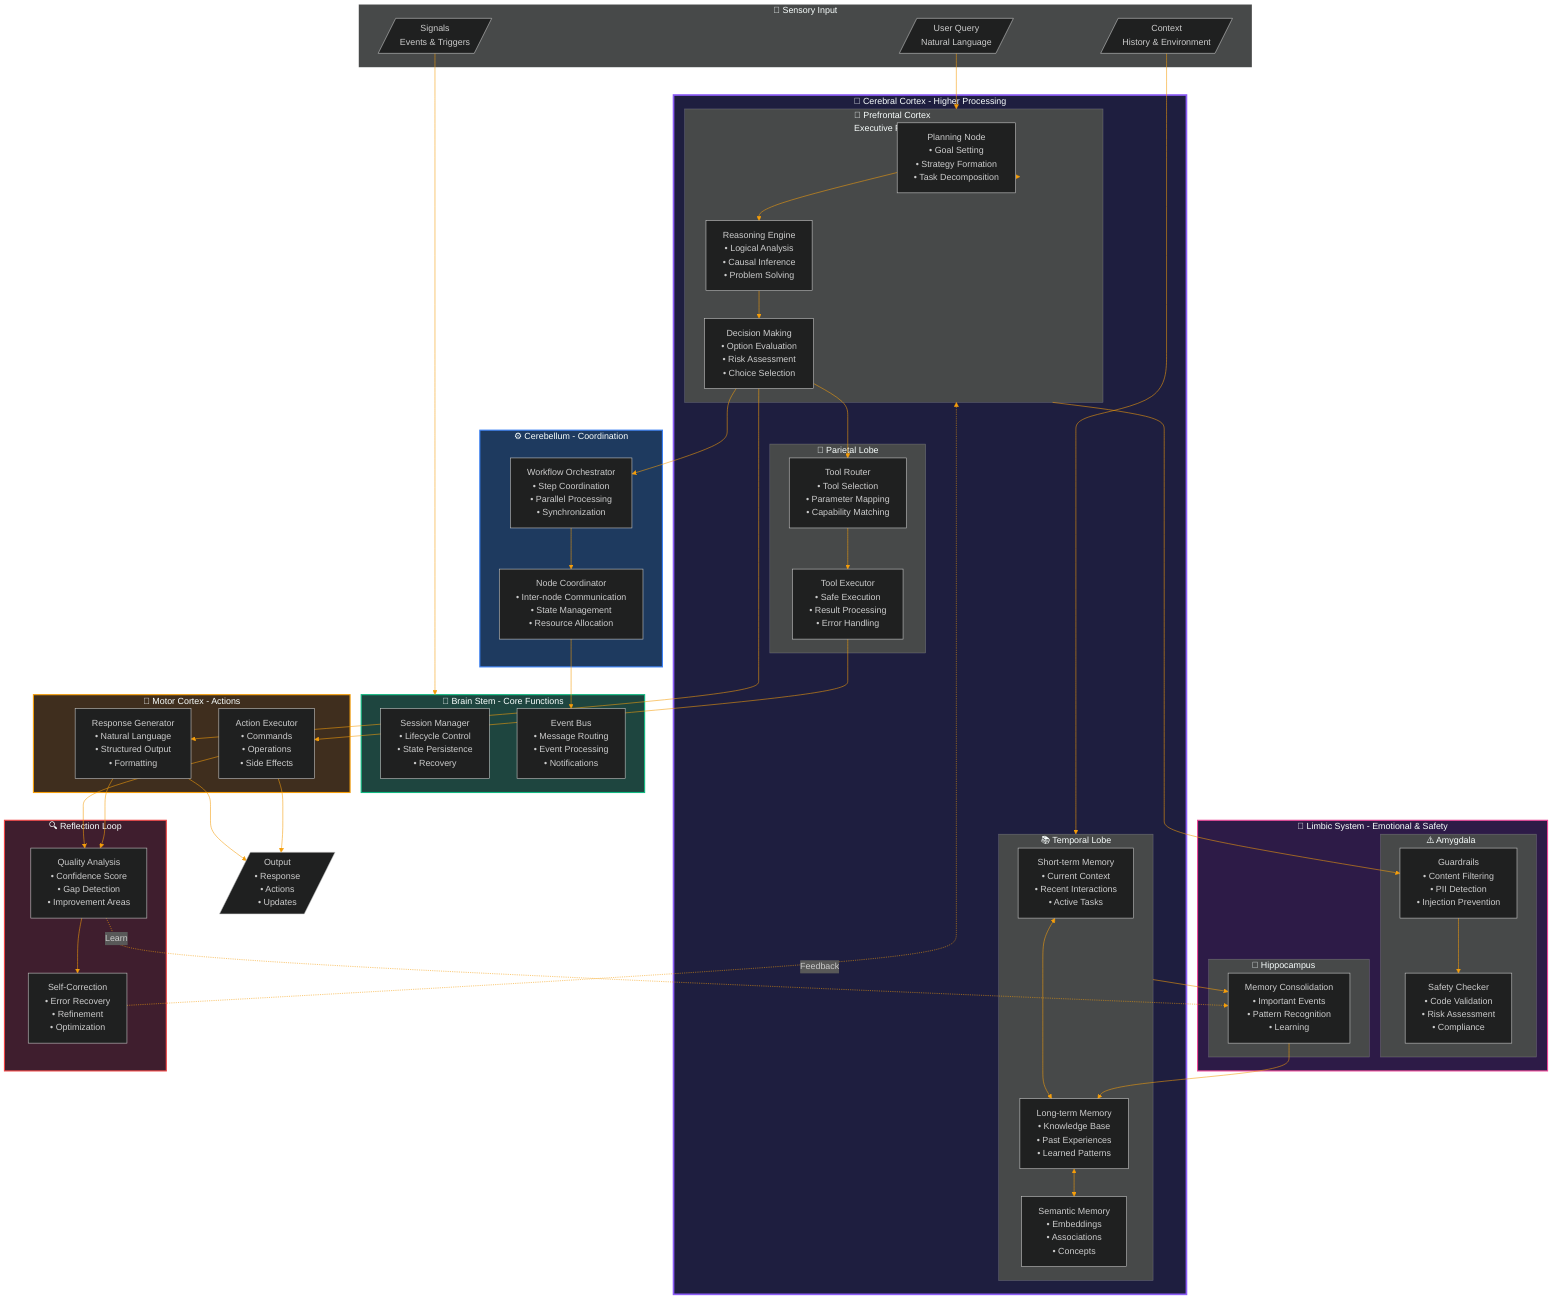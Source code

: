 %%{init: {'theme':'dark', 'themeVariables': { 'primaryColor':'#1f2937', 'primaryTextColor':'#fff', 'primaryBorderColor':'#7C3AED', 'lineColor':'#F59E0B', 'secondaryColor':'#6366F1', 'tertiaryColor':'#10B981'}}}%%

graph TB
    %% Copilot Module - Brain-like Cognitive Architecture
    
    subgraph Input["🎤 Sensory Input"]
        UserQuery[/"User Query<br/>Natural Language"/]
        Context[/"Context<br/>History & Environment"/]
        Signals[/"Signals<br/>Events & Triggers"/]
    end
    
    subgraph CerebralCortex["🧠 Cerebral Cortex - Higher Processing"]
        
        subgraph PrefrontalCortex["🎯 Prefrontal Cortex<br/>Executive Functions"]
            Planning["Planning Node<br/>• Goal Setting<br/>• Strategy Formation<br/>• Task Decomposition"]
            DecisionMaking["Decision Making<br/>• Option Evaluation<br/>• Risk Assessment<br/>• Choice Selection"]
            Reasoning["Reasoning Engine<br/>• Logical Analysis<br/>• Causal Inference<br/>• Problem Solving"]
        end
        
        subgraph TemporalLobe["📚 Temporal Lobe<br/>Memory Systems"]
            ShortTermMem["Short-term Memory<br/>• Current Context<br/>• Recent Interactions<br/>• Active Tasks"]
            LongTermMem["Long-term Memory<br/>• Knowledge Base<br/>• Past Experiences<br/>• Learned Patterns"]
            SemanticMem["Semantic Memory<br/>• Embeddings<br/>• Associations<br/>• Concepts"]
        end
        
        subgraph ParietalLobe["🔧 Parietal Lobe<br/>Tool Integration"]
            ToolRouter["Tool Router<br/>• Tool Selection<br/>• Parameter Mapping<br/>• Capability Matching"]
            ToolExecutor["Tool Executor<br/>• Safe Execution<br/>• Result Processing<br/>• Error Handling"]
        end
    end
    
    subgraph Limbic["💭 Limbic System - Emotional & Safety"]
        
        subgraph Amygdala["⚠️ Amygdala<br/>Threat Detection"]
            Guardrails["Guardrails<br/>• Content Filtering<br/>• PII Detection<br/>• Injection Prevention"]
            SafetyCheck["Safety Checker<br/>• Code Validation<br/>• Risk Assessment<br/>• Compliance"]
        end
        
        subgraph Hippocampus["🔄 Hippocampus<br/>Memory Formation"]
            MemConsolidation["Memory Consolidation<br/>• Important Events<br/>• Pattern Recognition<br/>• Learning"]
        end
    end
    
    subgraph Cerebellum["⚙️ Cerebellum - Coordination"]
        WorkflowOrch["Workflow Orchestrator<br/>• Step Coordination<br/>• Parallel Processing<br/>• Synchronization"]
        NodeCoordinator["Node Coordinator<br/>• Inter-node Communication<br/>• State Management<br/>• Resource Allocation"]
    end
    
    subgraph BrainStem["🔌 Brain Stem - Core Functions"]
        SessionManager["Session Manager<br/>• Lifecycle Control<br/>• State Persistence<br/>• Recovery"]
        EventBus["Event Bus<br/>• Message Routing<br/>• Event Processing<br/>• Notifications"]
    end
    
    subgraph Motor["🤖 Motor Cortex - Actions"]
        ResponseGen["Response Generator<br/>• Natural Language<br/>• Structured Output<br/>• Formatting"]
        ActionExecutor["Action Executor<br/>• Commands<br/>• Operations<br/>• Side Effects"]
    end
    
    subgraph Reflection["🔍 Reflection Loop"]
        QualityAnalysis["Quality Analysis<br/>• Confidence Score<br/>• Gap Detection<br/>• Improvement Areas"]
        SelfCorrection["Self-Correction<br/>• Error Recovery<br/>• Refinement<br/>• Optimization"]
    end
    
    %% Neural Pathways (Connections)
    UserQuery --> PrefrontalCortex
    Context --> TemporalLobe
    Signals --> BrainStem
    
    PrefrontalCortex --> Planning
    Planning --> Reasoning
    Reasoning --> DecisionMaking
    
    DecisionMaking --> ToolRouter
    ToolRouter --> ToolExecutor
    
    ShortTermMem <--> LongTermMem
    LongTermMem <--> SemanticMem
    
    TemporalLobe --> MemConsolidation
    MemConsolidation --> LongTermMem
    
    PrefrontalCortex --> Guardrails
    Guardrails --> SafetyCheck
    
    DecisionMaking --> WorkflowOrch
    WorkflowOrch --> NodeCoordinator
    NodeCoordinator --> EventBus
    
    ToolExecutor --> ActionExecutor
    DecisionMaking --> ResponseGen
    
    ActionExecutor --> QualityAnalysis
    ResponseGen --> QualityAnalysis
    QualityAnalysis --> SelfCorrection
    SelfCorrection -.->|Feedback| PrefrontalCortex
    
    %% Output
    ResponseGen --> Output[/"Output<br/>• Response<br/>• Actions<br/>• Updates"/]
    ActionExecutor --> Output
    
    %% Memory Updates
    QualityAnalysis -.->|Learn| MemConsolidation
    
    style CerebralCortex fill:#1e1e3f,stroke:#8b5cf6,stroke-width:3px
    style Limbic fill:#2d1b47,stroke:#ec4899,stroke-width:2px
    style Cerebellum fill:#1e3a5f,stroke:#3b82f6,stroke-width:2px
    style BrainStem fill:#1e453f,stroke:#10b981,stroke-width:2px
    style Motor fill:#3f2e1e,stroke:#f59e0b,stroke-width:2px
    style Reflection fill:#3f1e2e,stroke:#ef4444,stroke-width:2px